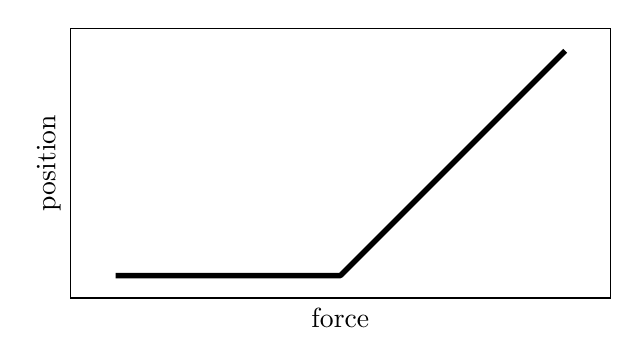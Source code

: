 \begin{tikzpicture}[]
\begin{axis}[
  ylabel = {position},
  axis equal image = {true},
  xlabel = {force},
  hide axis = {false},
  xticklabels={,,},
  yticklabels={,,},
  ticks=none,
]

\addplot+[
  mark = {none},
  color=black, line width=2pt
] coordinates {
  (0.0, 1.0e-8)
  (0.004, 1.004e-8)
  (0.008, 1.008e-8)
  (0.012, 1.012e-8)
  (0.016, 1.016e-8)
  (0.02, 1.02e-8)
  (0.024, 1.025e-8)
  (0.028, 1.029e-8)
  (0.032, 1.033e-8)
  (0.036, 1.037e-8)
  (0.04, 1.042e-8)
  (0.044, 1.046e-8)
  (0.048, 1.051e-8)
  (0.052, 1.055e-8)
  (0.056, 1.059e-8)
  (0.06, 1.064e-8)
  (0.064, 1.069e-8)
  (0.068, 1.073e-8)
  (0.072, 1.078e-8)
  (0.076, 1.082e-8)
  (0.08, 1.087e-8)
  (0.084, 1.092e-8)
  (0.088, 1.097e-8)
  (0.092, 1.102e-8)
  (0.096, 1.106e-8)
  (0.1, 1.111e-8)
  (0.104, 1.116e-8)
  (0.108, 1.121e-8)
  (0.112, 1.126e-8)
  (0.116, 1.132e-8)
  (0.12, 1.137e-8)
  (0.124, 1.142e-8)
  (0.128, 1.147e-8)
  (0.132, 1.152e-8)
  (0.136, 1.158e-8)
  (0.14, 1.163e-8)
  (0.144, 1.169e-8)
  (0.148, 1.174e-8)
  (0.152, 1.18e-8)
  (0.156, 1.185e-8)
  (0.16, 1.191e-8)
  (0.164, 1.197e-8)
  (0.168, 1.202e-8)
  (0.172, 1.208e-8)
  (0.176, 1.214e-8)
  (0.18, 1.22e-8)
  (0.184, 1.226e-8)
  (0.188, 1.232e-8)
  (0.192, 1.238e-8)
  (0.196, 1.244e-8)
  (0.2, 1.251e-8)
  (0.204, 1.257e-8)
  (0.208, 1.263e-8)
  (0.212, 1.27e-8)
  (0.216, 1.276e-8)
  (0.22, 1.283e-8)
  (0.224, 1.289e-8)
  (0.228, 1.296e-8)
  (0.232, 1.303e-8)
  (0.236, 1.31e-8)
  (0.24, 1.317e-8)
  (0.244, 1.324e-8)
  (0.248, 1.331e-8)
  (0.253, 1.338e-8)
  (0.257, 1.345e-8)
  (0.261, 1.352e-8)
  (0.265, 1.36e-8)
  (0.269, 1.367e-8)
  (0.273, 1.375e-8)
  (0.277, 1.382e-8)
  (0.281, 1.39e-8)
  (0.285, 1.398e-8)
  (0.289, 1.406e-8)
  (0.293, 1.414e-8)
  (0.297, 1.422e-8)
  (0.301, 1.43e-8)
  (0.305, 1.438e-8)
  (0.309, 1.446e-8)
  (0.313, 1.455e-8)
  (0.317, 1.463e-8)
  (0.321, 1.472e-8)
  (0.325, 1.481e-8)
  (0.329, 1.49e-8)
  (0.333, 1.499e-8)
  (0.337, 1.508e-8)
  (0.341, 1.517e-8)
  (0.345, 1.526e-8)
  (0.349, 1.535e-8)
  (0.353, 1.545e-8)
  (0.357, 1.555e-8)
  (0.361, 1.564e-8)
  (0.365, 1.574e-8)
  (0.369, 1.584e-8)
  (0.373, 1.594e-8)
  (0.377, 1.605e-8)
  (0.381, 1.615e-8)
  (0.385, 1.625e-8)
  (0.389, 1.636e-8)
  (0.393, 1.647e-8)
  (0.397, 1.658e-8)
  (0.401, 1.669e-8)
  (0.405, 1.68e-8)
  (0.409, 1.692e-8)
  (0.413, 1.703e-8)
  (0.417, 1.715e-8)
  (0.421, 1.727e-8)
  (0.425, 1.739e-8)
  (0.429, 1.751e-8)
  (0.433, 1.763e-8)
  (0.437, 1.776e-8)
  (0.441, 1.789e-8)
  (0.445, 1.801e-8)
  (0.449, 1.815e-8)
  (0.453, 1.828e-8)
  (0.457, 1.841e-8)
  (0.461, 1.855e-8)
  (0.465, 1.869e-8)
  (0.469, 1.883e-8)
  (0.473, 1.897e-8)
  (0.477, 1.912e-8)
  (0.481, 1.927e-8)
  (0.485, 1.942e-8)
  (0.489, 1.957e-8)
  (0.493, 1.972e-8)
  (0.497, 1.988e-8)
  (0.501, 2.004e-8)
  (0.505, 2.02e-8)
  (0.509, 2.037e-8)
  (0.513, 2.054e-8)
  (0.517, 2.071e-8)
  (0.521, 2.088e-8)
  (0.525, 2.105e-8)
  (0.529, 2.123e-8)
  (0.533, 2.142e-8)
  (0.537, 2.16e-8)
  (0.541, 2.179e-8)
  (0.545, 2.198e-8)
  (0.549, 2.218e-8)
  (0.553, 2.238e-8)
  (0.557, 2.258e-8)
  (0.561, 2.279e-8)
  (0.565, 2.3e-8)
  (0.569, 2.321e-8)
  (0.573, 2.343e-8)
  (0.577, 2.365e-8)
  (0.581, 2.388e-8)
  (0.585, 2.411e-8)
  (0.589, 2.434e-8)
  (0.593, 2.458e-8)
  (0.597, 2.483e-8)
  (0.601, 2.508e-8)
  (0.605, 2.533e-8)
  (0.609, 2.559e-8)
  (0.613, 2.586e-8)
  (0.617, 2.613e-8)
  (0.621, 2.64e-8)
  (0.625, 2.668e-8)
  (0.629, 2.697e-8)
  (0.633, 2.727e-8)
  (0.637, 2.757e-8)
  (0.641, 2.788e-8)
  (0.645, 2.819e-8)
  (0.649, 2.851e-8)
  (0.653, 2.884e-8)
  (0.657, 2.918e-8)
  (0.661, 2.953e-8)
  (0.665, 2.988e-8)
  (0.669, 3.024e-8)
  (0.673, 3.061e-8)
  (0.677, 3.099e-8)
  (0.681, 3.138e-8)
  (0.685, 3.178e-8)
  (0.689, 3.219e-8)
  (0.693, 3.261e-8)
  (0.697, 3.305e-8)
  (0.701, 3.349e-8)
  (0.705, 3.395e-8)
  (0.709, 3.441e-8)
  (0.713, 3.49e-8)
  (0.717, 3.539e-8)
  (0.721, 3.59e-8)
  (0.725, 3.642e-8)
  (0.729, 3.696e-8)
  (0.733, 3.752e-8)
  (0.737, 3.809e-8)
  (0.741, 3.868e-8)
  (0.745, 3.929e-8)
  (0.749, 3.992e-8)
  (0.754, 4.057e-8)
  (0.758, 4.124e-8)
  (0.762, 4.193e-8)
  (0.766, 4.265e-8)
  (0.77, 4.339e-8)
  (0.774, 4.416e-8)
  (0.778, 4.496e-8)
  (0.782, 4.578e-8)
  (0.786, 4.664e-8)
  (0.79, 4.752e-8)
  (0.794, 4.845e-8)
  (0.798, 4.941e-8)
  (0.802, 5.041e-8)
  (0.806, 5.144e-8)
  (0.81, 5.253e-8)
  (0.814, 5.366e-8)
  (0.818, 5.484e-8)
  (0.822, 5.607e-8)
  (0.826, 5.736e-8)
  (0.83, 5.871e-8)
  (0.834, 6.012e-8)
  (0.838, 6.161e-8)
  (0.842, 6.317e-8)
  (0.846, 6.481e-8)
  (0.85, 6.654e-8)
  (0.854, 6.836e-8)
  (0.858, 7.028e-8)
  (0.862, 7.232e-8)
  (0.866, 7.448e-8)
  (0.87, 7.677e-8)
  (0.874, 7.921e-8)
  (0.878, 8.181e-8)
  (0.882, 8.458e-8)
  (0.886, 8.755e-8)
  (0.89, 9.073e-8)
  (0.894, 9.416e-8)
  (0.898, 9.785e-8)
  (0.902, 1.018e-7)
  (0.906, 1.062e-7)
  (0.91, 1.109e-7)
  (0.914, 1.161e-7)
  (0.918, 1.217e-7)
  (0.922, 1.28e-7)
  (0.926, 1.349e-7)
  (0.93, 1.426e-7)
  (0.934, 1.512e-7)
  (0.938, 1.61e-7)
  (0.942, 1.721e-7)
  (0.946, 1.849e-7)
  (0.95, 1.997e-7)
  (0.954, 2.17e-7)
  (0.958, 2.377e-7)
  (0.962, 2.628e-7)
  (0.966, 2.937e-7)
  (0.97, 3.33e-7)
  (0.974, 3.843e-7)
  (0.978, 4.544e-7)
  (0.982, 5.559e-7)
  (0.986, 7.16e-7)
  (0.99, 1.007e-6)
  (0.994, 1.7e-6)
  (0.998, 5.135e-7)
  (1.002, 0.002)
  (1.006, 0.006)
  (1.01, 0.01)
  (1.014, 0.014)
  (1.018, 0.018)
  (1.022, 0.022)
  (1.026, 0.026)
  (1.03, 0.03)
  (1.034, 0.034)
  (1.038, 0.038)
  (1.042, 0.042)
  (1.046, 0.046)
  (1.05, 0.05)
  (1.054, 0.054)
  (1.058, 0.058)
  (1.062, 0.062)
  (1.066, 0.066)
  (1.07, 0.07)
  (1.074, 0.074)
  (1.078, 0.078)
  (1.082, 0.082)
  (1.086, 0.086)
  (1.09, 0.09)
  (1.094, 0.094)
  (1.098, 0.098)
  (1.102, 0.102)
  (1.106, 0.106)
  (1.11, 0.11)
  (1.114, 0.114)
  (1.118, 0.118)
  (1.122, 0.122)
  (1.126, 0.126)
  (1.13, 0.13)
  (1.134, 0.134)
  (1.138, 0.138)
  (1.142, 0.142)
  (1.146, 0.146)
  (1.15, 0.15)
  (1.154, 0.154)
  (1.158, 0.158)
  (1.162, 0.162)
  (1.166, 0.166)
  (1.17, 0.17)
  (1.174, 0.174)
  (1.178, 0.178)
  (1.182, 0.182)
  (1.186, 0.186)
  (1.19, 0.19)
  (1.194, 0.194)
  (1.198, 0.198)
  (1.202, 0.202)
  (1.206, 0.206)
  (1.21, 0.21)
  (1.214, 0.214)
  (1.218, 0.218)
  (1.222, 0.222)
  (1.226, 0.226)
  (1.23, 0.23)
  (1.234, 0.234)
  (1.238, 0.238)
  (1.242, 0.242)
  (1.246, 0.246)
  (1.251, 0.251)
  (1.255, 0.255)
  (1.259, 0.259)
  (1.263, 0.263)
  (1.267, 0.267)
  (1.271, 0.271)
  (1.275, 0.275)
  (1.279, 0.279)
  (1.283, 0.283)
  (1.287, 0.287)
  (1.291, 0.291)
  (1.295, 0.295)
  (1.299, 0.299)
  (1.303, 0.303)
  (1.307, 0.307)
  (1.311, 0.311)
  (1.315, 0.315)
  (1.319, 0.319)
  (1.323, 0.323)
  (1.327, 0.327)
  (1.331, 0.331)
  (1.335, 0.335)
  (1.339, 0.339)
  (1.343, 0.343)
  (1.347, 0.347)
  (1.351, 0.351)
  (1.355, 0.355)
  (1.359, 0.359)
  (1.363, 0.363)
  (1.367, 0.367)
  (1.371, 0.371)
  (1.375, 0.375)
  (1.379, 0.379)
  (1.383, 0.383)
  (1.387, 0.387)
  (1.391, 0.391)
  (1.395, 0.395)
  (1.399, 0.399)
  (1.403, 0.403)
  (1.407, 0.407)
  (1.411, 0.411)
  (1.415, 0.415)
  (1.419, 0.419)
  (1.423, 0.423)
  (1.427, 0.427)
  (1.431, 0.431)
  (1.435, 0.435)
  (1.439, 0.439)
  (1.443, 0.443)
  (1.447, 0.447)
  (1.451, 0.451)
  (1.455, 0.455)
  (1.459, 0.459)
  (1.463, 0.463)
  (1.467, 0.467)
  (1.471, 0.471)
  (1.475, 0.475)
  (1.479, 0.479)
  (1.483, 0.483)
  (1.487, 0.487)
  (1.491, 0.491)
  (1.495, 0.495)
  (1.499, 0.499)
  (1.503, 0.503)
  (1.507, 0.507)
  (1.511, 0.511)
  (1.515, 0.515)
  (1.519, 0.519)
  (1.523, 0.523)
  (1.527, 0.527)
  (1.531, 0.531)
  (1.535, 0.535)
  (1.539, 0.539)
  (1.543, 0.543)
  (1.547, 0.547)
  (1.551, 0.551)
  (1.555, 0.555)
  (1.559, 0.559)
  (1.563, 0.563)
  (1.567, 0.567)
  (1.571, 0.571)
  (1.575, 0.575)
  (1.579, 0.579)
  (1.583, 0.583)
  (1.587, 0.587)
  (1.591, 0.591)
  (1.595, 0.595)
  (1.599, 0.599)
  (1.603, 0.603)
  (1.607, 0.607)
  (1.611, 0.611)
  (1.615, 0.615)
  (1.619, 0.619)
  (1.623, 0.623)
  (1.627, 0.627)
  (1.631, 0.631)
  (1.635, 0.635)
  (1.639, 0.639)
  (1.643, 0.643)
  (1.647, 0.647)
  (1.651, 0.651)
  (1.655, 0.655)
  (1.659, 0.659)
  (1.663, 0.663)
  (1.667, 0.667)
  (1.671, 0.671)
  (1.675, 0.675)
  (1.679, 0.679)
  (1.683, 0.683)
  (1.687, 0.687)
  (1.691, 0.691)
  (1.695, 0.695)
  (1.699, 0.699)
  (1.703, 0.703)
  (1.707, 0.707)
  (1.711, 0.711)
  (1.715, 0.715)
  (1.719, 0.719)
  (1.723, 0.723)
  (1.727, 0.727)
  (1.731, 0.731)
  (1.735, 0.735)
  (1.739, 0.739)
  (1.743, 0.743)
  (1.747, 0.747)
  (1.752, 0.752)
  (1.756, 0.756)
  (1.76, 0.76)
  (1.764, 0.764)
  (1.768, 0.768)
  (1.772, 0.772)
  (1.776, 0.776)
  (1.78, 0.78)
  (1.784, 0.784)
  (1.788, 0.788)
  (1.792, 0.792)
  (1.796, 0.796)
  (1.8, 0.8)
  (1.804, 0.804)
  (1.808, 0.808)
  (1.812, 0.812)
  (1.816, 0.816)
  (1.82, 0.82)
  (1.824, 0.824)
  (1.828, 0.828)
  (1.832, 0.832)
  (1.836, 0.836)
  (1.84, 0.84)
  (1.844, 0.844)
  (1.848, 0.848)
  (1.852, 0.852)
  (1.856, 0.856)
  (1.86, 0.86)
  (1.864, 0.864)
  (1.868, 0.868)
  (1.872, 0.872)
  (1.876, 0.876)
  (1.88, 0.88)
  (1.884, 0.884)
  (1.888, 0.888)
  (1.892, 0.892)
  (1.896, 0.896)
  (1.9, 0.9)
  (1.904, 0.904)
  (1.908, 0.908)
  (1.912, 0.912)
  (1.916, 0.916)
  (1.92, 0.92)
  (1.924, 0.924)
  (1.928, 0.928)
  (1.932, 0.932)
  (1.936, 0.936)
  (1.94, 0.94)
  (1.944, 0.944)
  (1.948, 0.948)
  (1.952, 0.952)
  (1.956, 0.956)
  (1.96, 0.96)
  (1.964, 0.964)
  (1.968, 0.968)
  (1.972, 0.972)
  (1.976, 0.976)
  (1.98, 0.98)
  (1.984, 0.984)
  (1.988, 0.988)
  (1.992, 0.992)
  (1.996, 0.996)
  (2.0, 1.0)
};

\end{axis}
\end{tikzpicture}
